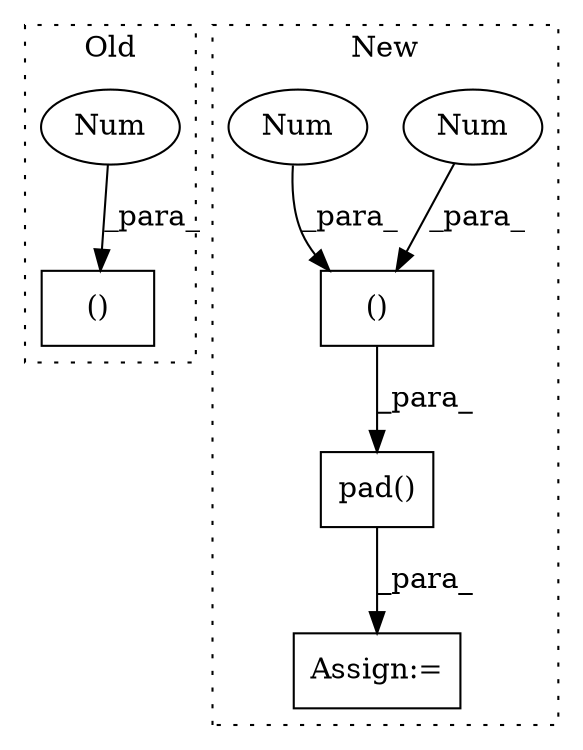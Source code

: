digraph G {
subgraph cluster0 {
1 [label="()" a="54" s="644" l="3" shape="box"];
7 [label="Num" a="76" s="646" l="1" shape="ellipse"];
label = "Old";
style="dotted";
}
subgraph cluster1 {
2 [label="pad()" a="75" s="646,669" l="6,1" shape="box"];
3 [label="Assign:=" a="68" s="643" l="3" shape="box"];
4 [label="()" a="54" s="659" l="9" shape="box"];
5 [label="Num" a="76" s="658" l="1" shape="ellipse"];
6 [label="Num" a="76" s="667" l="1" shape="ellipse"];
label = "New";
style="dotted";
}
2 -> 3 [label="_para_"];
4 -> 2 [label="_para_"];
5 -> 4 [label="_para_"];
6 -> 4 [label="_para_"];
7 -> 1 [label="_para_"];
}